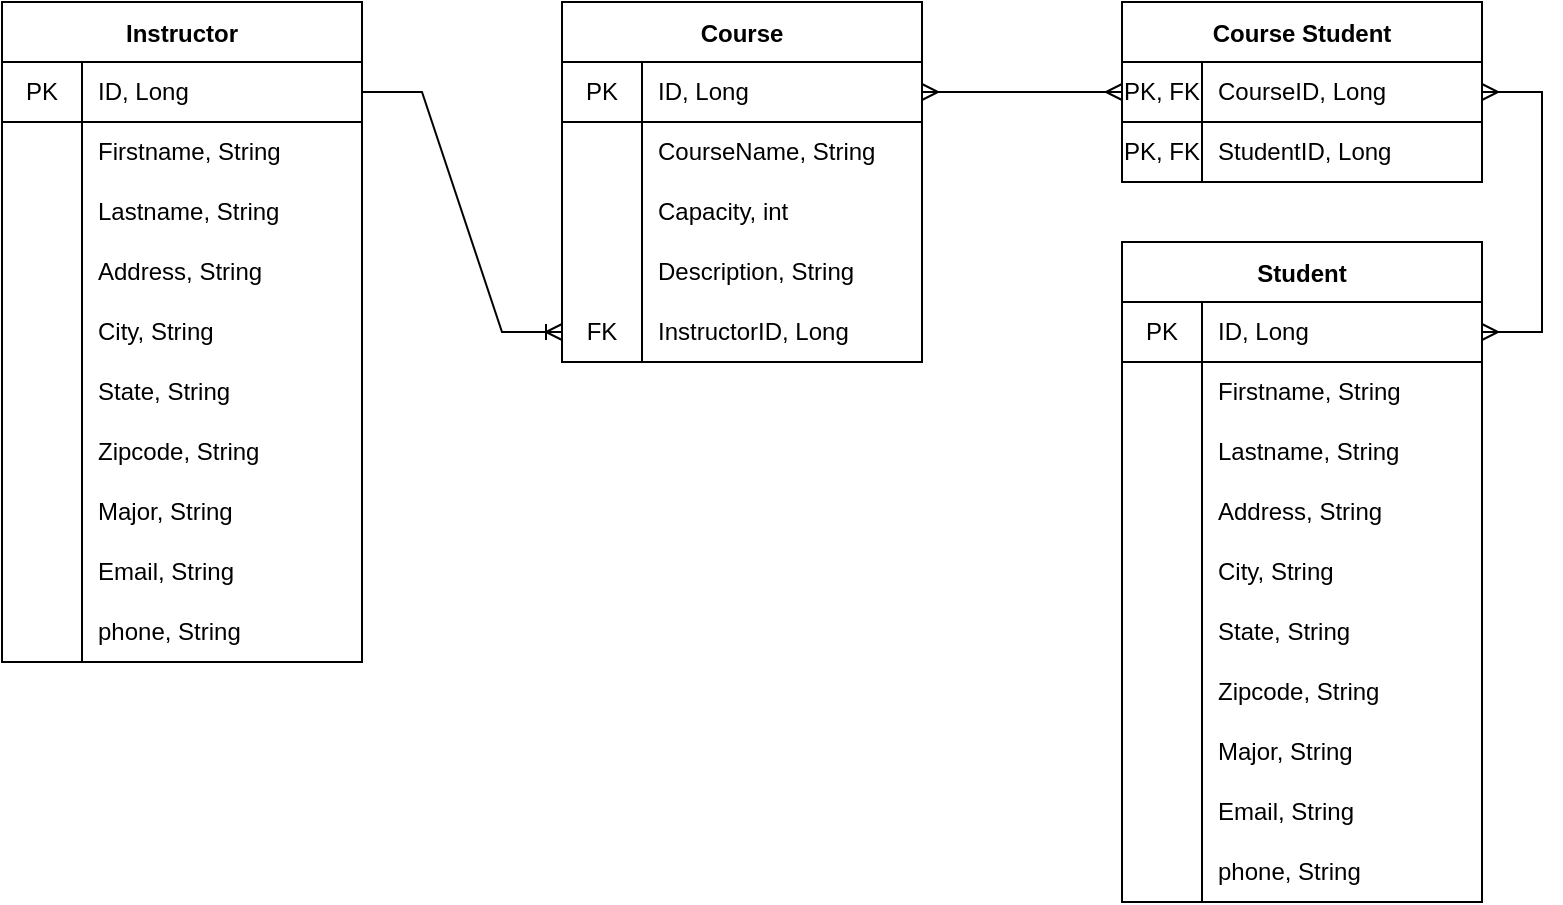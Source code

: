 <mxfile version="16.0.0" type="device"><diagram id="Xggd8k-fUPNdy20nplc0" name="Page-1"><mxGraphModel dx="1422" dy="794" grid="1" gridSize="10" guides="1" tooltips="1" connect="1" arrows="1" fold="1" page="1" pageScale="1" pageWidth="850" pageHeight="1100" math="0" shadow="0"><root><mxCell id="0"/><mxCell id="1" parent="0"/><mxCell id="SCiwrRvp21_EXE7CGkH4-5" value="Course" style="shape=table;startSize=30;container=1;collapsible=0;childLayout=tableLayout;fixedRows=1;rowLines=0;fontStyle=1;align=center;pointerEvents=1;" parent="1" vertex="1"><mxGeometry x="340" y="160" width="180" height="180" as="geometry"/></mxCell><mxCell id="SCiwrRvp21_EXE7CGkH4-6" value="" style="shape=partialRectangle;html=1;whiteSpace=wrap;collapsible=0;dropTarget=0;pointerEvents=1;fillColor=none;top=0;left=0;bottom=1;right=0;points=[[0,0.5],[1,0.5]];portConstraint=eastwest;" parent="SCiwrRvp21_EXE7CGkH4-5" vertex="1"><mxGeometry y="30" width="180" height="30" as="geometry"/></mxCell><mxCell id="SCiwrRvp21_EXE7CGkH4-7" value="PK" style="shape=partialRectangle;html=1;whiteSpace=wrap;connectable=0;fillColor=none;top=0;left=0;bottom=0;right=0;overflow=hidden;pointerEvents=1;" parent="SCiwrRvp21_EXE7CGkH4-6" vertex="1"><mxGeometry width="40" height="30" as="geometry"><mxRectangle width="40" height="30" as="alternateBounds"/></mxGeometry></mxCell><mxCell id="SCiwrRvp21_EXE7CGkH4-8" value="ID, Long" style="shape=partialRectangle;html=1;whiteSpace=wrap;connectable=0;fillColor=none;top=0;left=0;bottom=0;right=0;align=left;spacingLeft=6;overflow=hidden;pointerEvents=1;" parent="SCiwrRvp21_EXE7CGkH4-6" vertex="1"><mxGeometry x="40" width="140" height="30" as="geometry"><mxRectangle width="140" height="30" as="alternateBounds"/></mxGeometry></mxCell><mxCell id="SCiwrRvp21_EXE7CGkH4-9" value="" style="shape=partialRectangle;html=1;whiteSpace=wrap;collapsible=0;dropTarget=0;pointerEvents=1;fillColor=none;top=0;left=0;bottom=0;right=0;points=[[0,0.5],[1,0.5]];portConstraint=eastwest;" parent="SCiwrRvp21_EXE7CGkH4-5" vertex="1"><mxGeometry y="60" width="180" height="30" as="geometry"/></mxCell><mxCell id="SCiwrRvp21_EXE7CGkH4-10" value="" style="shape=partialRectangle;html=1;whiteSpace=wrap;connectable=0;fillColor=none;top=0;left=0;bottom=0;right=0;overflow=hidden;pointerEvents=1;" parent="SCiwrRvp21_EXE7CGkH4-9" vertex="1"><mxGeometry width="40" height="30" as="geometry"><mxRectangle width="40" height="30" as="alternateBounds"/></mxGeometry></mxCell><mxCell id="SCiwrRvp21_EXE7CGkH4-11" value="CourseName, String" style="shape=partialRectangle;html=1;whiteSpace=wrap;connectable=0;fillColor=none;top=0;left=0;bottom=0;right=0;align=left;spacingLeft=6;overflow=hidden;pointerEvents=1;" parent="SCiwrRvp21_EXE7CGkH4-9" vertex="1"><mxGeometry x="40" width="140" height="30" as="geometry"><mxRectangle width="140" height="30" as="alternateBounds"/></mxGeometry></mxCell><mxCell id="SCiwrRvp21_EXE7CGkH4-15" value="" style="shape=partialRectangle;html=1;whiteSpace=wrap;collapsible=0;dropTarget=0;pointerEvents=1;fillColor=none;top=0;left=0;bottom=0;right=0;points=[[0,0.5],[1,0.5]];portConstraint=eastwest;" parent="SCiwrRvp21_EXE7CGkH4-5" vertex="1"><mxGeometry y="90" width="180" height="30" as="geometry"/></mxCell><mxCell id="SCiwrRvp21_EXE7CGkH4-16" value="" style="shape=partialRectangle;html=1;whiteSpace=wrap;connectable=0;fillColor=none;top=0;left=0;bottom=0;right=0;overflow=hidden;pointerEvents=1;" parent="SCiwrRvp21_EXE7CGkH4-15" vertex="1"><mxGeometry width="40" height="30" as="geometry"><mxRectangle width="40" height="30" as="alternateBounds"/></mxGeometry></mxCell><mxCell id="SCiwrRvp21_EXE7CGkH4-17" value="Capacity, int" style="shape=partialRectangle;html=1;whiteSpace=wrap;connectable=0;fillColor=none;top=0;left=0;bottom=0;right=0;align=left;spacingLeft=6;overflow=hidden;pointerEvents=1;" parent="SCiwrRvp21_EXE7CGkH4-15" vertex="1"><mxGeometry x="40" width="140" height="30" as="geometry"><mxRectangle width="140" height="30" as="alternateBounds"/></mxGeometry></mxCell><mxCell id="SCiwrRvp21_EXE7CGkH4-18" value="" style="shape=partialRectangle;html=1;whiteSpace=wrap;collapsible=0;dropTarget=0;pointerEvents=1;fillColor=none;top=0;left=0;bottom=0;right=0;points=[[0,0.5],[1,0.5]];portConstraint=eastwest;" parent="SCiwrRvp21_EXE7CGkH4-5" vertex="1"><mxGeometry y="120" width="180" height="30" as="geometry"/></mxCell><mxCell id="SCiwrRvp21_EXE7CGkH4-19" value="" style="shape=partialRectangle;html=1;whiteSpace=wrap;connectable=0;fillColor=none;top=0;left=0;bottom=0;right=0;overflow=hidden;pointerEvents=1;" parent="SCiwrRvp21_EXE7CGkH4-18" vertex="1"><mxGeometry width="40" height="30" as="geometry"><mxRectangle width="40" height="30" as="alternateBounds"/></mxGeometry></mxCell><mxCell id="SCiwrRvp21_EXE7CGkH4-20" value="Description, String" style="shape=partialRectangle;html=1;whiteSpace=wrap;connectable=0;fillColor=none;top=0;left=0;bottom=0;right=0;align=left;spacingLeft=6;overflow=hidden;pointerEvents=1;" parent="SCiwrRvp21_EXE7CGkH4-18" vertex="1"><mxGeometry x="40" width="140" height="30" as="geometry"><mxRectangle width="140" height="30" as="alternateBounds"/></mxGeometry></mxCell><mxCell id="SCiwrRvp21_EXE7CGkH4-21" value="" style="shape=partialRectangle;html=1;whiteSpace=wrap;collapsible=0;dropTarget=0;pointerEvents=1;fillColor=none;top=0;left=0;bottom=0;right=0;points=[[0,0.5],[1,0.5]];portConstraint=eastwest;" parent="SCiwrRvp21_EXE7CGkH4-5" vertex="1"><mxGeometry y="150" width="180" height="30" as="geometry"/></mxCell><mxCell id="SCiwrRvp21_EXE7CGkH4-22" value="FK" style="shape=partialRectangle;html=1;whiteSpace=wrap;connectable=0;fillColor=none;top=0;left=0;bottom=0;right=0;overflow=hidden;pointerEvents=1;" parent="SCiwrRvp21_EXE7CGkH4-21" vertex="1"><mxGeometry width="40" height="30" as="geometry"><mxRectangle width="40" height="30" as="alternateBounds"/></mxGeometry></mxCell><mxCell id="SCiwrRvp21_EXE7CGkH4-23" value="InstructorID, Long&amp;nbsp;" style="shape=partialRectangle;html=1;whiteSpace=wrap;connectable=0;fillColor=none;top=0;left=0;bottom=0;right=0;align=left;spacingLeft=6;overflow=hidden;pointerEvents=1;" parent="SCiwrRvp21_EXE7CGkH4-21" vertex="1"><mxGeometry x="40" width="140" height="30" as="geometry"><mxRectangle width="140" height="30" as="alternateBounds"/></mxGeometry></mxCell><mxCell id="SCiwrRvp21_EXE7CGkH4-37" value="Instructor" style="shape=table;startSize=30;container=1;collapsible=0;childLayout=tableLayout;fixedRows=1;rowLines=0;fontStyle=1;align=center;pointerEvents=1;" parent="1" vertex="1"><mxGeometry x="60" y="160" width="180" height="330" as="geometry"/></mxCell><mxCell id="SCiwrRvp21_EXE7CGkH4-38" value="" style="shape=partialRectangle;html=1;whiteSpace=wrap;collapsible=0;dropTarget=0;pointerEvents=1;fillColor=none;top=0;left=0;bottom=1;right=0;points=[[0,0.5],[1,0.5]];portConstraint=eastwest;" parent="SCiwrRvp21_EXE7CGkH4-37" vertex="1"><mxGeometry y="30" width="180" height="30" as="geometry"/></mxCell><mxCell id="SCiwrRvp21_EXE7CGkH4-39" value="PK" style="shape=partialRectangle;html=1;whiteSpace=wrap;connectable=0;fillColor=none;top=0;left=0;bottom=0;right=0;overflow=hidden;pointerEvents=1;" parent="SCiwrRvp21_EXE7CGkH4-38" vertex="1"><mxGeometry width="40" height="30" as="geometry"><mxRectangle width="40" height="30" as="alternateBounds"/></mxGeometry></mxCell><mxCell id="SCiwrRvp21_EXE7CGkH4-40" value="ID, Long" style="shape=partialRectangle;html=1;whiteSpace=wrap;connectable=0;fillColor=none;top=0;left=0;bottom=0;right=0;align=left;spacingLeft=6;overflow=hidden;pointerEvents=1;" parent="SCiwrRvp21_EXE7CGkH4-38" vertex="1"><mxGeometry x="40" width="140" height="30" as="geometry"><mxRectangle width="140" height="30" as="alternateBounds"/></mxGeometry></mxCell><mxCell id="SCiwrRvp21_EXE7CGkH4-41" value="" style="shape=partialRectangle;html=1;whiteSpace=wrap;collapsible=0;dropTarget=0;pointerEvents=1;fillColor=none;top=0;left=0;bottom=0;right=0;points=[[0,0.5],[1,0.5]];portConstraint=eastwest;" parent="SCiwrRvp21_EXE7CGkH4-37" vertex="1"><mxGeometry y="60" width="180" height="30" as="geometry"/></mxCell><mxCell id="SCiwrRvp21_EXE7CGkH4-42" value="" style="shape=partialRectangle;html=1;whiteSpace=wrap;connectable=0;fillColor=none;top=0;left=0;bottom=0;right=0;overflow=hidden;pointerEvents=1;" parent="SCiwrRvp21_EXE7CGkH4-41" vertex="1"><mxGeometry width="40" height="30" as="geometry"><mxRectangle width="40" height="30" as="alternateBounds"/></mxGeometry></mxCell><mxCell id="SCiwrRvp21_EXE7CGkH4-43" value="Firstname, String" style="shape=partialRectangle;html=1;whiteSpace=wrap;connectable=0;fillColor=none;top=0;left=0;bottom=0;right=0;align=left;spacingLeft=6;overflow=hidden;pointerEvents=1;" parent="SCiwrRvp21_EXE7CGkH4-41" vertex="1"><mxGeometry x="40" width="140" height="30" as="geometry"><mxRectangle width="140" height="30" as="alternateBounds"/></mxGeometry></mxCell><mxCell id="SCiwrRvp21_EXE7CGkH4-44" value="" style="shape=partialRectangle;html=1;whiteSpace=wrap;collapsible=0;dropTarget=0;pointerEvents=1;fillColor=none;top=0;left=0;bottom=0;right=0;points=[[0,0.5],[1,0.5]];portConstraint=eastwest;" parent="SCiwrRvp21_EXE7CGkH4-37" vertex="1"><mxGeometry y="90" width="180" height="30" as="geometry"/></mxCell><mxCell id="SCiwrRvp21_EXE7CGkH4-45" value="" style="shape=partialRectangle;html=1;whiteSpace=wrap;connectable=0;fillColor=none;top=0;left=0;bottom=0;right=0;overflow=hidden;pointerEvents=1;" parent="SCiwrRvp21_EXE7CGkH4-44" vertex="1"><mxGeometry width="40" height="30" as="geometry"><mxRectangle width="40" height="30" as="alternateBounds"/></mxGeometry></mxCell><mxCell id="SCiwrRvp21_EXE7CGkH4-46" value="Lastname, String" style="shape=partialRectangle;html=1;whiteSpace=wrap;connectable=0;fillColor=none;top=0;left=0;bottom=0;right=0;align=left;spacingLeft=6;overflow=hidden;pointerEvents=1;" parent="SCiwrRvp21_EXE7CGkH4-44" vertex="1"><mxGeometry x="40" width="140" height="30" as="geometry"><mxRectangle width="140" height="30" as="alternateBounds"/></mxGeometry></mxCell><mxCell id="SCiwrRvp21_EXE7CGkH4-49" value="" style="shape=partialRectangle;html=1;whiteSpace=wrap;collapsible=0;dropTarget=0;pointerEvents=1;fillColor=none;top=0;left=0;bottom=0;right=0;points=[[0,0.5],[1,0.5]];portConstraint=eastwest;" parent="SCiwrRvp21_EXE7CGkH4-37" vertex="1"><mxGeometry y="120" width="180" height="30" as="geometry"/></mxCell><mxCell id="SCiwrRvp21_EXE7CGkH4-50" value="" style="shape=partialRectangle;html=1;whiteSpace=wrap;connectable=0;fillColor=none;top=0;left=0;bottom=0;right=0;overflow=hidden;pointerEvents=1;" parent="SCiwrRvp21_EXE7CGkH4-49" vertex="1"><mxGeometry width="40" height="30" as="geometry"><mxRectangle width="40" height="30" as="alternateBounds"/></mxGeometry></mxCell><mxCell id="SCiwrRvp21_EXE7CGkH4-51" value="Address, String" style="shape=partialRectangle;html=1;whiteSpace=wrap;connectable=0;fillColor=none;top=0;left=0;bottom=0;right=0;align=left;spacingLeft=6;overflow=hidden;pointerEvents=1;" parent="SCiwrRvp21_EXE7CGkH4-49" vertex="1"><mxGeometry x="40" width="140" height="30" as="geometry"><mxRectangle width="140" height="30" as="alternateBounds"/></mxGeometry></mxCell><mxCell id="SCiwrRvp21_EXE7CGkH4-52" value="" style="shape=partialRectangle;html=1;whiteSpace=wrap;collapsible=0;dropTarget=0;pointerEvents=1;fillColor=none;top=0;left=0;bottom=0;right=0;points=[[0,0.5],[1,0.5]];portConstraint=eastwest;" parent="SCiwrRvp21_EXE7CGkH4-37" vertex="1"><mxGeometry y="150" width="180" height="30" as="geometry"/></mxCell><mxCell id="SCiwrRvp21_EXE7CGkH4-53" value="" style="shape=partialRectangle;html=1;whiteSpace=wrap;connectable=0;fillColor=none;top=0;left=0;bottom=0;right=0;overflow=hidden;pointerEvents=1;" parent="SCiwrRvp21_EXE7CGkH4-52" vertex="1"><mxGeometry width="40" height="30" as="geometry"><mxRectangle width="40" height="30" as="alternateBounds"/></mxGeometry></mxCell><mxCell id="SCiwrRvp21_EXE7CGkH4-54" value="City, String" style="shape=partialRectangle;html=1;whiteSpace=wrap;connectable=0;fillColor=none;top=0;left=0;bottom=0;right=0;align=left;spacingLeft=6;overflow=hidden;pointerEvents=1;" parent="SCiwrRvp21_EXE7CGkH4-52" vertex="1"><mxGeometry x="40" width="140" height="30" as="geometry"><mxRectangle width="140" height="30" as="alternateBounds"/></mxGeometry></mxCell><mxCell id="SCiwrRvp21_EXE7CGkH4-55" value="" style="shape=partialRectangle;html=1;whiteSpace=wrap;collapsible=0;dropTarget=0;pointerEvents=1;fillColor=none;top=0;left=0;bottom=0;right=0;points=[[0,0.5],[1,0.5]];portConstraint=eastwest;" parent="SCiwrRvp21_EXE7CGkH4-37" vertex="1"><mxGeometry y="180" width="180" height="30" as="geometry"/></mxCell><mxCell id="SCiwrRvp21_EXE7CGkH4-56" value="" style="shape=partialRectangle;html=1;whiteSpace=wrap;connectable=0;fillColor=none;top=0;left=0;bottom=0;right=0;overflow=hidden;pointerEvents=1;" parent="SCiwrRvp21_EXE7CGkH4-55" vertex="1"><mxGeometry width="40" height="30" as="geometry"><mxRectangle width="40" height="30" as="alternateBounds"/></mxGeometry></mxCell><mxCell id="SCiwrRvp21_EXE7CGkH4-57" value="State, String" style="shape=partialRectangle;html=1;whiteSpace=wrap;connectable=0;fillColor=none;top=0;left=0;bottom=0;right=0;align=left;spacingLeft=6;overflow=hidden;pointerEvents=1;" parent="SCiwrRvp21_EXE7CGkH4-55" vertex="1"><mxGeometry x="40" width="140" height="30" as="geometry"><mxRectangle width="140" height="30" as="alternateBounds"/></mxGeometry></mxCell><mxCell id="SCiwrRvp21_EXE7CGkH4-58" value="" style="shape=partialRectangle;html=1;whiteSpace=wrap;collapsible=0;dropTarget=0;pointerEvents=1;fillColor=none;top=0;left=0;bottom=0;right=0;points=[[0,0.5],[1,0.5]];portConstraint=eastwest;" parent="SCiwrRvp21_EXE7CGkH4-37" vertex="1"><mxGeometry y="210" width="180" height="30" as="geometry"/></mxCell><mxCell id="SCiwrRvp21_EXE7CGkH4-59" value="" style="shape=partialRectangle;html=1;whiteSpace=wrap;connectable=0;fillColor=none;top=0;left=0;bottom=0;right=0;overflow=hidden;pointerEvents=1;" parent="SCiwrRvp21_EXE7CGkH4-58" vertex="1"><mxGeometry width="40" height="30" as="geometry"><mxRectangle width="40" height="30" as="alternateBounds"/></mxGeometry></mxCell><mxCell id="SCiwrRvp21_EXE7CGkH4-60" value="Zipcode, String" style="shape=partialRectangle;html=1;whiteSpace=wrap;connectable=0;fillColor=none;top=0;left=0;bottom=0;right=0;align=left;spacingLeft=6;overflow=hidden;pointerEvents=1;" parent="SCiwrRvp21_EXE7CGkH4-58" vertex="1"><mxGeometry x="40" width="140" height="30" as="geometry"><mxRectangle width="140" height="30" as="alternateBounds"/></mxGeometry></mxCell><mxCell id="SCiwrRvp21_EXE7CGkH4-61" value="" style="shape=partialRectangle;html=1;whiteSpace=wrap;collapsible=0;dropTarget=0;pointerEvents=1;fillColor=none;top=0;left=0;bottom=0;right=0;points=[[0,0.5],[1,0.5]];portConstraint=eastwest;" parent="SCiwrRvp21_EXE7CGkH4-37" vertex="1"><mxGeometry y="240" width="180" height="30" as="geometry"/></mxCell><mxCell id="SCiwrRvp21_EXE7CGkH4-62" value="" style="shape=partialRectangle;html=1;whiteSpace=wrap;connectable=0;fillColor=none;top=0;left=0;bottom=0;right=0;overflow=hidden;pointerEvents=1;" parent="SCiwrRvp21_EXE7CGkH4-61" vertex="1"><mxGeometry width="40" height="30" as="geometry"><mxRectangle width="40" height="30" as="alternateBounds"/></mxGeometry></mxCell><mxCell id="SCiwrRvp21_EXE7CGkH4-63" value="Major, String" style="shape=partialRectangle;html=1;whiteSpace=wrap;connectable=0;fillColor=none;top=0;left=0;bottom=0;right=0;align=left;spacingLeft=6;overflow=hidden;pointerEvents=1;" parent="SCiwrRvp21_EXE7CGkH4-61" vertex="1"><mxGeometry x="40" width="140" height="30" as="geometry"><mxRectangle width="140" height="30" as="alternateBounds"/></mxGeometry></mxCell><mxCell id="SCiwrRvp21_EXE7CGkH4-64" value="" style="shape=partialRectangle;html=1;whiteSpace=wrap;collapsible=0;dropTarget=0;pointerEvents=1;fillColor=none;top=0;left=0;bottom=0;right=0;points=[[0,0.5],[1,0.5]];portConstraint=eastwest;" parent="SCiwrRvp21_EXE7CGkH4-37" vertex="1"><mxGeometry y="270" width="180" height="30" as="geometry"/></mxCell><mxCell id="SCiwrRvp21_EXE7CGkH4-65" value="" style="shape=partialRectangle;html=1;whiteSpace=wrap;connectable=0;fillColor=none;top=0;left=0;bottom=0;right=0;overflow=hidden;pointerEvents=1;" parent="SCiwrRvp21_EXE7CGkH4-64" vertex="1"><mxGeometry width="40" height="30" as="geometry"><mxRectangle width="40" height="30" as="alternateBounds"/></mxGeometry></mxCell><mxCell id="SCiwrRvp21_EXE7CGkH4-66" value="Email, String" style="shape=partialRectangle;html=1;whiteSpace=wrap;connectable=0;fillColor=none;top=0;left=0;bottom=0;right=0;align=left;spacingLeft=6;overflow=hidden;pointerEvents=1;" parent="SCiwrRvp21_EXE7CGkH4-64" vertex="1"><mxGeometry x="40" width="140" height="30" as="geometry"><mxRectangle width="140" height="30" as="alternateBounds"/></mxGeometry></mxCell><mxCell id="SCiwrRvp21_EXE7CGkH4-67" value="" style="shape=partialRectangle;html=1;whiteSpace=wrap;collapsible=0;dropTarget=0;pointerEvents=1;fillColor=none;top=0;left=0;bottom=0;right=0;points=[[0,0.5],[1,0.5]];portConstraint=eastwest;" parent="SCiwrRvp21_EXE7CGkH4-37" vertex="1"><mxGeometry y="300" width="180" height="30" as="geometry"/></mxCell><mxCell id="SCiwrRvp21_EXE7CGkH4-68" value="" style="shape=partialRectangle;html=1;whiteSpace=wrap;connectable=0;fillColor=none;top=0;left=0;bottom=0;right=0;overflow=hidden;pointerEvents=1;" parent="SCiwrRvp21_EXE7CGkH4-67" vertex="1"><mxGeometry width="40" height="30" as="geometry"><mxRectangle width="40" height="30" as="alternateBounds"/></mxGeometry></mxCell><mxCell id="SCiwrRvp21_EXE7CGkH4-69" value="phone, String" style="shape=partialRectangle;html=1;whiteSpace=wrap;connectable=0;fillColor=none;top=0;left=0;bottom=0;right=0;align=left;spacingLeft=6;overflow=hidden;pointerEvents=1;" parent="SCiwrRvp21_EXE7CGkH4-67" vertex="1"><mxGeometry x="40" width="140" height="30" as="geometry"><mxRectangle width="140" height="30" as="alternateBounds"/></mxGeometry></mxCell><mxCell id="SCiwrRvp21_EXE7CGkH4-70" value="Student" style="shape=table;startSize=30;container=1;collapsible=0;childLayout=tableLayout;fixedRows=1;rowLines=0;fontStyle=1;align=center;pointerEvents=1;" parent="1" vertex="1"><mxGeometry x="620" y="280" width="180" height="330" as="geometry"/></mxCell><mxCell id="SCiwrRvp21_EXE7CGkH4-71" value="" style="shape=partialRectangle;html=1;whiteSpace=wrap;collapsible=0;dropTarget=0;pointerEvents=1;fillColor=none;top=0;left=0;bottom=1;right=0;points=[[0,0.5],[1,0.5]];portConstraint=eastwest;" parent="SCiwrRvp21_EXE7CGkH4-70" vertex="1"><mxGeometry y="30" width="180" height="30" as="geometry"/></mxCell><mxCell id="SCiwrRvp21_EXE7CGkH4-72" value="PK" style="shape=partialRectangle;html=1;whiteSpace=wrap;connectable=0;fillColor=none;top=0;left=0;bottom=0;right=0;overflow=hidden;pointerEvents=1;" parent="SCiwrRvp21_EXE7CGkH4-71" vertex="1"><mxGeometry width="40" height="30" as="geometry"><mxRectangle width="40" height="30" as="alternateBounds"/></mxGeometry></mxCell><mxCell id="SCiwrRvp21_EXE7CGkH4-73" value="ID, Long" style="shape=partialRectangle;html=1;whiteSpace=wrap;connectable=0;fillColor=none;top=0;left=0;bottom=0;right=0;align=left;spacingLeft=6;overflow=hidden;pointerEvents=1;" parent="SCiwrRvp21_EXE7CGkH4-71" vertex="1"><mxGeometry x="40" width="140" height="30" as="geometry"><mxRectangle width="140" height="30" as="alternateBounds"/></mxGeometry></mxCell><mxCell id="SCiwrRvp21_EXE7CGkH4-74" value="" style="shape=partialRectangle;html=1;whiteSpace=wrap;collapsible=0;dropTarget=0;pointerEvents=1;fillColor=none;top=0;left=0;bottom=0;right=0;points=[[0,0.5],[1,0.5]];portConstraint=eastwest;" parent="SCiwrRvp21_EXE7CGkH4-70" vertex="1"><mxGeometry y="60" width="180" height="30" as="geometry"/></mxCell><mxCell id="SCiwrRvp21_EXE7CGkH4-75" value="" style="shape=partialRectangle;html=1;whiteSpace=wrap;connectable=0;fillColor=none;top=0;left=0;bottom=0;right=0;overflow=hidden;pointerEvents=1;" parent="SCiwrRvp21_EXE7CGkH4-74" vertex="1"><mxGeometry width="40" height="30" as="geometry"><mxRectangle width="40" height="30" as="alternateBounds"/></mxGeometry></mxCell><mxCell id="SCiwrRvp21_EXE7CGkH4-76" value="Firstname, String" style="shape=partialRectangle;html=1;whiteSpace=wrap;connectable=0;fillColor=none;top=0;left=0;bottom=0;right=0;align=left;spacingLeft=6;overflow=hidden;pointerEvents=1;" parent="SCiwrRvp21_EXE7CGkH4-74" vertex="1"><mxGeometry x="40" width="140" height="30" as="geometry"><mxRectangle width="140" height="30" as="alternateBounds"/></mxGeometry></mxCell><mxCell id="SCiwrRvp21_EXE7CGkH4-77" value="" style="shape=partialRectangle;html=1;whiteSpace=wrap;collapsible=0;dropTarget=0;pointerEvents=1;fillColor=none;top=0;left=0;bottom=0;right=0;points=[[0,0.5],[1,0.5]];portConstraint=eastwest;" parent="SCiwrRvp21_EXE7CGkH4-70" vertex="1"><mxGeometry y="90" width="180" height="30" as="geometry"/></mxCell><mxCell id="SCiwrRvp21_EXE7CGkH4-78" value="" style="shape=partialRectangle;html=1;whiteSpace=wrap;connectable=0;fillColor=none;top=0;left=0;bottom=0;right=0;overflow=hidden;pointerEvents=1;" parent="SCiwrRvp21_EXE7CGkH4-77" vertex="1"><mxGeometry width="40" height="30" as="geometry"><mxRectangle width="40" height="30" as="alternateBounds"/></mxGeometry></mxCell><mxCell id="SCiwrRvp21_EXE7CGkH4-79" value="Lastname, String" style="shape=partialRectangle;html=1;whiteSpace=wrap;connectable=0;fillColor=none;top=0;left=0;bottom=0;right=0;align=left;spacingLeft=6;overflow=hidden;pointerEvents=1;" parent="SCiwrRvp21_EXE7CGkH4-77" vertex="1"><mxGeometry x="40" width="140" height="30" as="geometry"><mxRectangle width="140" height="30" as="alternateBounds"/></mxGeometry></mxCell><mxCell id="SCiwrRvp21_EXE7CGkH4-80" value="" style="shape=partialRectangle;html=1;whiteSpace=wrap;collapsible=0;dropTarget=0;pointerEvents=1;fillColor=none;top=0;left=0;bottom=0;right=0;points=[[0,0.5],[1,0.5]];portConstraint=eastwest;" parent="SCiwrRvp21_EXE7CGkH4-70" vertex="1"><mxGeometry y="120" width="180" height="30" as="geometry"/></mxCell><mxCell id="SCiwrRvp21_EXE7CGkH4-81" value="" style="shape=partialRectangle;html=1;whiteSpace=wrap;connectable=0;fillColor=none;top=0;left=0;bottom=0;right=0;overflow=hidden;pointerEvents=1;" parent="SCiwrRvp21_EXE7CGkH4-80" vertex="1"><mxGeometry width="40" height="30" as="geometry"><mxRectangle width="40" height="30" as="alternateBounds"/></mxGeometry></mxCell><mxCell id="SCiwrRvp21_EXE7CGkH4-82" value="Address, String" style="shape=partialRectangle;html=1;whiteSpace=wrap;connectable=0;fillColor=none;top=0;left=0;bottom=0;right=0;align=left;spacingLeft=6;overflow=hidden;pointerEvents=1;" parent="SCiwrRvp21_EXE7CGkH4-80" vertex="1"><mxGeometry x="40" width="140" height="30" as="geometry"><mxRectangle width="140" height="30" as="alternateBounds"/></mxGeometry></mxCell><mxCell id="SCiwrRvp21_EXE7CGkH4-83" value="" style="shape=partialRectangle;html=1;whiteSpace=wrap;collapsible=0;dropTarget=0;pointerEvents=1;fillColor=none;top=0;left=0;bottom=0;right=0;points=[[0,0.5],[1,0.5]];portConstraint=eastwest;" parent="SCiwrRvp21_EXE7CGkH4-70" vertex="1"><mxGeometry y="150" width="180" height="30" as="geometry"/></mxCell><mxCell id="SCiwrRvp21_EXE7CGkH4-84" value="" style="shape=partialRectangle;html=1;whiteSpace=wrap;connectable=0;fillColor=none;top=0;left=0;bottom=0;right=0;overflow=hidden;pointerEvents=1;" parent="SCiwrRvp21_EXE7CGkH4-83" vertex="1"><mxGeometry width="40" height="30" as="geometry"><mxRectangle width="40" height="30" as="alternateBounds"/></mxGeometry></mxCell><mxCell id="SCiwrRvp21_EXE7CGkH4-85" value="City, String" style="shape=partialRectangle;html=1;whiteSpace=wrap;connectable=0;fillColor=none;top=0;left=0;bottom=0;right=0;align=left;spacingLeft=6;overflow=hidden;pointerEvents=1;" parent="SCiwrRvp21_EXE7CGkH4-83" vertex="1"><mxGeometry x="40" width="140" height="30" as="geometry"><mxRectangle width="140" height="30" as="alternateBounds"/></mxGeometry></mxCell><mxCell id="SCiwrRvp21_EXE7CGkH4-86" value="" style="shape=partialRectangle;html=1;whiteSpace=wrap;collapsible=0;dropTarget=0;pointerEvents=1;fillColor=none;top=0;left=0;bottom=0;right=0;points=[[0,0.5],[1,0.5]];portConstraint=eastwest;" parent="SCiwrRvp21_EXE7CGkH4-70" vertex="1"><mxGeometry y="180" width="180" height="30" as="geometry"/></mxCell><mxCell id="SCiwrRvp21_EXE7CGkH4-87" value="" style="shape=partialRectangle;html=1;whiteSpace=wrap;connectable=0;fillColor=none;top=0;left=0;bottom=0;right=0;overflow=hidden;pointerEvents=1;" parent="SCiwrRvp21_EXE7CGkH4-86" vertex="1"><mxGeometry width="40" height="30" as="geometry"><mxRectangle width="40" height="30" as="alternateBounds"/></mxGeometry></mxCell><mxCell id="SCiwrRvp21_EXE7CGkH4-88" value="State, String" style="shape=partialRectangle;html=1;whiteSpace=wrap;connectable=0;fillColor=none;top=0;left=0;bottom=0;right=0;align=left;spacingLeft=6;overflow=hidden;pointerEvents=1;" parent="SCiwrRvp21_EXE7CGkH4-86" vertex="1"><mxGeometry x="40" width="140" height="30" as="geometry"><mxRectangle width="140" height="30" as="alternateBounds"/></mxGeometry></mxCell><mxCell id="SCiwrRvp21_EXE7CGkH4-89" value="" style="shape=partialRectangle;html=1;whiteSpace=wrap;collapsible=0;dropTarget=0;pointerEvents=1;fillColor=none;top=0;left=0;bottom=0;right=0;points=[[0,0.5],[1,0.5]];portConstraint=eastwest;" parent="SCiwrRvp21_EXE7CGkH4-70" vertex="1"><mxGeometry y="210" width="180" height="30" as="geometry"/></mxCell><mxCell id="SCiwrRvp21_EXE7CGkH4-90" value="" style="shape=partialRectangle;html=1;whiteSpace=wrap;connectable=0;fillColor=none;top=0;left=0;bottom=0;right=0;overflow=hidden;pointerEvents=1;" parent="SCiwrRvp21_EXE7CGkH4-89" vertex="1"><mxGeometry width="40" height="30" as="geometry"><mxRectangle width="40" height="30" as="alternateBounds"/></mxGeometry></mxCell><mxCell id="SCiwrRvp21_EXE7CGkH4-91" value="Zipcode, String" style="shape=partialRectangle;html=1;whiteSpace=wrap;connectable=0;fillColor=none;top=0;left=0;bottom=0;right=0;align=left;spacingLeft=6;overflow=hidden;pointerEvents=1;" parent="SCiwrRvp21_EXE7CGkH4-89" vertex="1"><mxGeometry x="40" width="140" height="30" as="geometry"><mxRectangle width="140" height="30" as="alternateBounds"/></mxGeometry></mxCell><mxCell id="SCiwrRvp21_EXE7CGkH4-92" value="" style="shape=partialRectangle;html=1;whiteSpace=wrap;collapsible=0;dropTarget=0;pointerEvents=1;fillColor=none;top=0;left=0;bottom=0;right=0;points=[[0,0.5],[1,0.5]];portConstraint=eastwest;" parent="SCiwrRvp21_EXE7CGkH4-70" vertex="1"><mxGeometry y="240" width="180" height="30" as="geometry"/></mxCell><mxCell id="SCiwrRvp21_EXE7CGkH4-93" value="" style="shape=partialRectangle;html=1;whiteSpace=wrap;connectable=0;fillColor=none;top=0;left=0;bottom=0;right=0;overflow=hidden;pointerEvents=1;" parent="SCiwrRvp21_EXE7CGkH4-92" vertex="1"><mxGeometry width="40" height="30" as="geometry"><mxRectangle width="40" height="30" as="alternateBounds"/></mxGeometry></mxCell><mxCell id="SCiwrRvp21_EXE7CGkH4-94" value="Major, String" style="shape=partialRectangle;html=1;whiteSpace=wrap;connectable=0;fillColor=none;top=0;left=0;bottom=0;right=0;align=left;spacingLeft=6;overflow=hidden;pointerEvents=1;" parent="SCiwrRvp21_EXE7CGkH4-92" vertex="1"><mxGeometry x="40" width="140" height="30" as="geometry"><mxRectangle width="140" height="30" as="alternateBounds"/></mxGeometry></mxCell><mxCell id="SCiwrRvp21_EXE7CGkH4-95" value="" style="shape=partialRectangle;html=1;whiteSpace=wrap;collapsible=0;dropTarget=0;pointerEvents=1;fillColor=none;top=0;left=0;bottom=0;right=0;points=[[0,0.5],[1,0.5]];portConstraint=eastwest;" parent="SCiwrRvp21_EXE7CGkH4-70" vertex="1"><mxGeometry y="270" width="180" height="30" as="geometry"/></mxCell><mxCell id="SCiwrRvp21_EXE7CGkH4-96" value="" style="shape=partialRectangle;html=1;whiteSpace=wrap;connectable=0;fillColor=none;top=0;left=0;bottom=0;right=0;overflow=hidden;pointerEvents=1;" parent="SCiwrRvp21_EXE7CGkH4-95" vertex="1"><mxGeometry width="40" height="30" as="geometry"><mxRectangle width="40" height="30" as="alternateBounds"/></mxGeometry></mxCell><mxCell id="SCiwrRvp21_EXE7CGkH4-97" value="Email, String" style="shape=partialRectangle;html=1;whiteSpace=wrap;connectable=0;fillColor=none;top=0;left=0;bottom=0;right=0;align=left;spacingLeft=6;overflow=hidden;pointerEvents=1;" parent="SCiwrRvp21_EXE7CGkH4-95" vertex="1"><mxGeometry x="40" width="140" height="30" as="geometry"><mxRectangle width="140" height="30" as="alternateBounds"/></mxGeometry></mxCell><mxCell id="SCiwrRvp21_EXE7CGkH4-98" value="" style="shape=partialRectangle;html=1;whiteSpace=wrap;collapsible=0;dropTarget=0;pointerEvents=1;fillColor=none;top=0;left=0;bottom=0;right=0;points=[[0,0.5],[1,0.5]];portConstraint=eastwest;" parent="SCiwrRvp21_EXE7CGkH4-70" vertex="1"><mxGeometry y="300" width="180" height="30" as="geometry"/></mxCell><mxCell id="SCiwrRvp21_EXE7CGkH4-99" value="" style="shape=partialRectangle;html=1;whiteSpace=wrap;connectable=0;fillColor=none;top=0;left=0;bottom=0;right=0;overflow=hidden;pointerEvents=1;" parent="SCiwrRvp21_EXE7CGkH4-98" vertex="1"><mxGeometry width="40" height="30" as="geometry"><mxRectangle width="40" height="30" as="alternateBounds"/></mxGeometry></mxCell><mxCell id="SCiwrRvp21_EXE7CGkH4-100" value="phone, String" style="shape=partialRectangle;html=1;whiteSpace=wrap;connectable=0;fillColor=none;top=0;left=0;bottom=0;right=0;align=left;spacingLeft=6;overflow=hidden;pointerEvents=1;" parent="SCiwrRvp21_EXE7CGkH4-98" vertex="1"><mxGeometry x="40" width="140" height="30" as="geometry"><mxRectangle width="140" height="30" as="alternateBounds"/></mxGeometry></mxCell><mxCell id="SCiwrRvp21_EXE7CGkH4-101" value="Course Student" style="shape=table;startSize=30;container=1;collapsible=0;childLayout=tableLayout;fixedRows=1;rowLines=0;fontStyle=1;align=center;pointerEvents=1;" parent="1" vertex="1"><mxGeometry x="620" y="160" width="180" height="90" as="geometry"/></mxCell><mxCell id="SCiwrRvp21_EXE7CGkH4-102" value="" style="shape=partialRectangle;html=1;whiteSpace=wrap;collapsible=0;dropTarget=0;pointerEvents=1;fillColor=none;top=0;left=0;bottom=1;right=0;points=[[0,0.5],[1,0.5]];portConstraint=eastwest;" parent="SCiwrRvp21_EXE7CGkH4-101" vertex="1"><mxGeometry y="30" width="180" height="30" as="geometry"/></mxCell><mxCell id="SCiwrRvp21_EXE7CGkH4-103" value="PK, FK" style="shape=partialRectangle;html=1;whiteSpace=wrap;connectable=0;fillColor=none;top=0;left=0;bottom=0;right=0;overflow=hidden;pointerEvents=1;" parent="SCiwrRvp21_EXE7CGkH4-102" vertex="1"><mxGeometry width="40" height="30" as="geometry"><mxRectangle width="40" height="30" as="alternateBounds"/></mxGeometry></mxCell><mxCell id="SCiwrRvp21_EXE7CGkH4-104" value="CourseID, Long" style="shape=partialRectangle;html=1;whiteSpace=wrap;connectable=0;fillColor=none;top=0;left=0;bottom=0;right=0;align=left;spacingLeft=6;overflow=hidden;pointerEvents=1;" parent="SCiwrRvp21_EXE7CGkH4-102" vertex="1"><mxGeometry x="40" width="140" height="30" as="geometry"><mxRectangle width="140" height="30" as="alternateBounds"/></mxGeometry></mxCell><mxCell id="SCiwrRvp21_EXE7CGkH4-105" value="" style="shape=partialRectangle;html=1;whiteSpace=wrap;collapsible=0;dropTarget=0;pointerEvents=1;fillColor=none;top=0;left=0;bottom=0;right=0;points=[[0,0.5],[1,0.5]];portConstraint=eastwest;" parent="SCiwrRvp21_EXE7CGkH4-101" vertex="1"><mxGeometry y="60" width="180" height="30" as="geometry"/></mxCell><mxCell id="SCiwrRvp21_EXE7CGkH4-106" value="PK, FK" style="shape=partialRectangle;html=1;whiteSpace=wrap;connectable=0;fillColor=none;top=0;left=0;bottom=0;right=0;overflow=hidden;pointerEvents=1;" parent="SCiwrRvp21_EXE7CGkH4-105" vertex="1"><mxGeometry width="40" height="30" as="geometry"><mxRectangle width="40" height="30" as="alternateBounds"/></mxGeometry></mxCell><mxCell id="SCiwrRvp21_EXE7CGkH4-107" value="StudentID, Long" style="shape=partialRectangle;html=1;whiteSpace=wrap;connectable=0;fillColor=none;top=0;left=0;bottom=0;right=0;align=left;spacingLeft=6;overflow=hidden;pointerEvents=1;" parent="SCiwrRvp21_EXE7CGkH4-105" vertex="1"><mxGeometry x="40" width="140" height="30" as="geometry"><mxRectangle width="140" height="30" as="alternateBounds"/></mxGeometry></mxCell><mxCell id="vpVMUle5hLNJwCLufljr-2" value="" style="edgeStyle=entityRelationEdgeStyle;fontSize=12;html=1;endArrow=ERoneToMany;rounded=0;exitX=1;exitY=0.5;exitDx=0;exitDy=0;entryX=0;entryY=0.5;entryDx=0;entryDy=0;" edge="1" parent="1" source="SCiwrRvp21_EXE7CGkH4-38" target="SCiwrRvp21_EXE7CGkH4-21"><mxGeometry width="100" height="100" relative="1" as="geometry"><mxPoint x="370" y="460" as="sourcePoint"/><mxPoint x="470" y="360" as="targetPoint"/></mxGeometry></mxCell><mxCell id="vpVMUle5hLNJwCLufljr-3" value="" style="edgeStyle=entityRelationEdgeStyle;fontSize=12;html=1;endArrow=ERmany;startArrow=ERmany;rounded=0;entryX=0;entryY=0.5;entryDx=0;entryDy=0;exitX=1;exitY=0.5;exitDx=0;exitDy=0;" edge="1" parent="1" source="SCiwrRvp21_EXE7CGkH4-6" target="SCiwrRvp21_EXE7CGkH4-102"><mxGeometry width="100" height="100" relative="1" as="geometry"><mxPoint x="370" y="460" as="sourcePoint"/><mxPoint x="470" y="360" as="targetPoint"/></mxGeometry></mxCell><mxCell id="vpVMUle5hLNJwCLufljr-4" value="" style="edgeStyle=entityRelationEdgeStyle;fontSize=12;html=1;endArrow=ERmany;startArrow=ERmany;rounded=0;entryX=1;entryY=0.5;entryDx=0;entryDy=0;exitX=1;exitY=0.5;exitDx=0;exitDy=0;" edge="1" parent="1" source="SCiwrRvp21_EXE7CGkH4-71" target="SCiwrRvp21_EXE7CGkH4-102"><mxGeometry width="100" height="100" relative="1" as="geometry"><mxPoint x="720" y="430" as="sourcePoint"/><mxPoint x="820" y="330" as="targetPoint"/></mxGeometry></mxCell></root></mxGraphModel></diagram></mxfile>